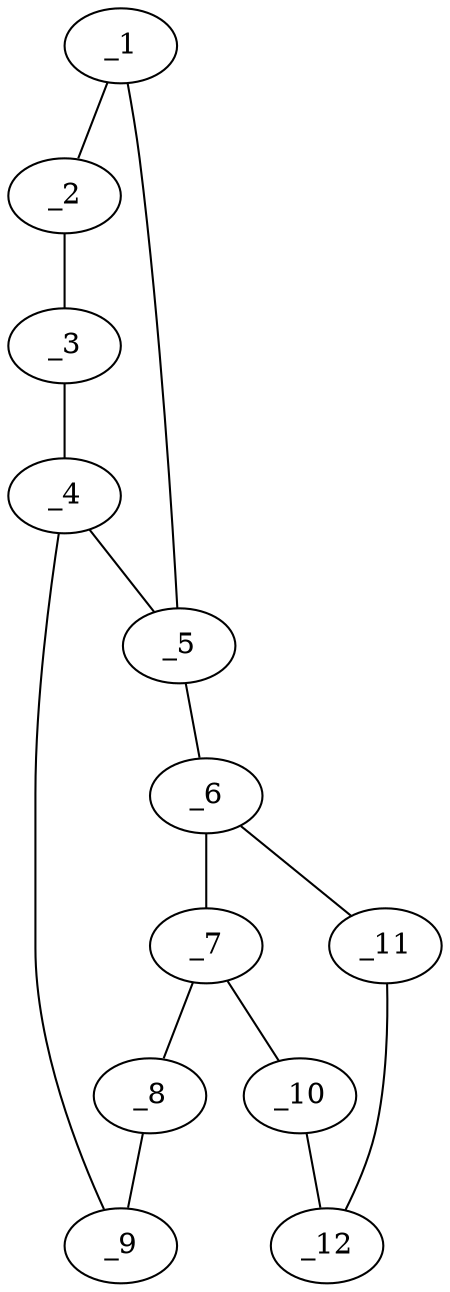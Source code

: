graph molid630077 {
	_1	 [charge=0,
		chem=1,
		symbol="C  ",
		x="4.6128",
		y="-1.4368"];
	_2	 [charge=0,
		chem=5,
		symbol="S  ",
		x="5.6073",
		y="-1.5413"];
	_1 -- _2	 [valence=1];
	_5	 [charge=0,
		chem=1,
		symbol="C  ",
		x="4.4049",
		y="-0.4587"];
	_1 -- _5	 [valence=2];
	_3	 [charge=0,
		chem=1,
		symbol="C  ",
		x="6.014",
		y="-0.6278"];
	_2 -- _3	 [valence=1];
	_4	 [charge=0,
		chem=1,
		symbol="C  ",
		x="5.2709",
		y="0.0413"];
	_3 -- _4	 [valence=2];
	_4 -- _5	 [valence=1];
	_9	 [charge=0,
		chem=1,
		symbol="C  ",
		x="5.2709",
		y="1.0413"];
	_4 -- _9	 [valence=1];
	_6	 [charge=0,
		chem=1,
		symbol="C  ",
		x="3.5388",
		y="0.0413"];
	_5 -- _6	 [valence=1];
	_7	 [charge=0,
		chem=1,
		symbol="C  ",
		x="3.5388",
		y="1.0413"];
	_6 -- _7	 [valence=2];
	_11	 [charge=0,
		chem=1,
		symbol="C  ",
		x="2.5878",
		y="-0.2677"];
	_6 -- _11	 [valence=1];
	_8	 [charge=0,
		chem=4,
		symbol="N  ",
		x="4.4049",
		y="1.5413"];
	_7 -- _8	 [valence=1];
	_10	 [charge=0,
		chem=5,
		symbol="S  ",
		x="2.5878",
		y="1.3503"];
	_7 -- _10	 [valence=1];
	_8 -- _9	 [valence=2];
	_12	 [charge=0,
		chem=1,
		symbol="C  ",
		x=2,
		y="0.5413"];
	_10 -- _12	 [valence=1];
	_11 -- _12	 [valence=2];
}
